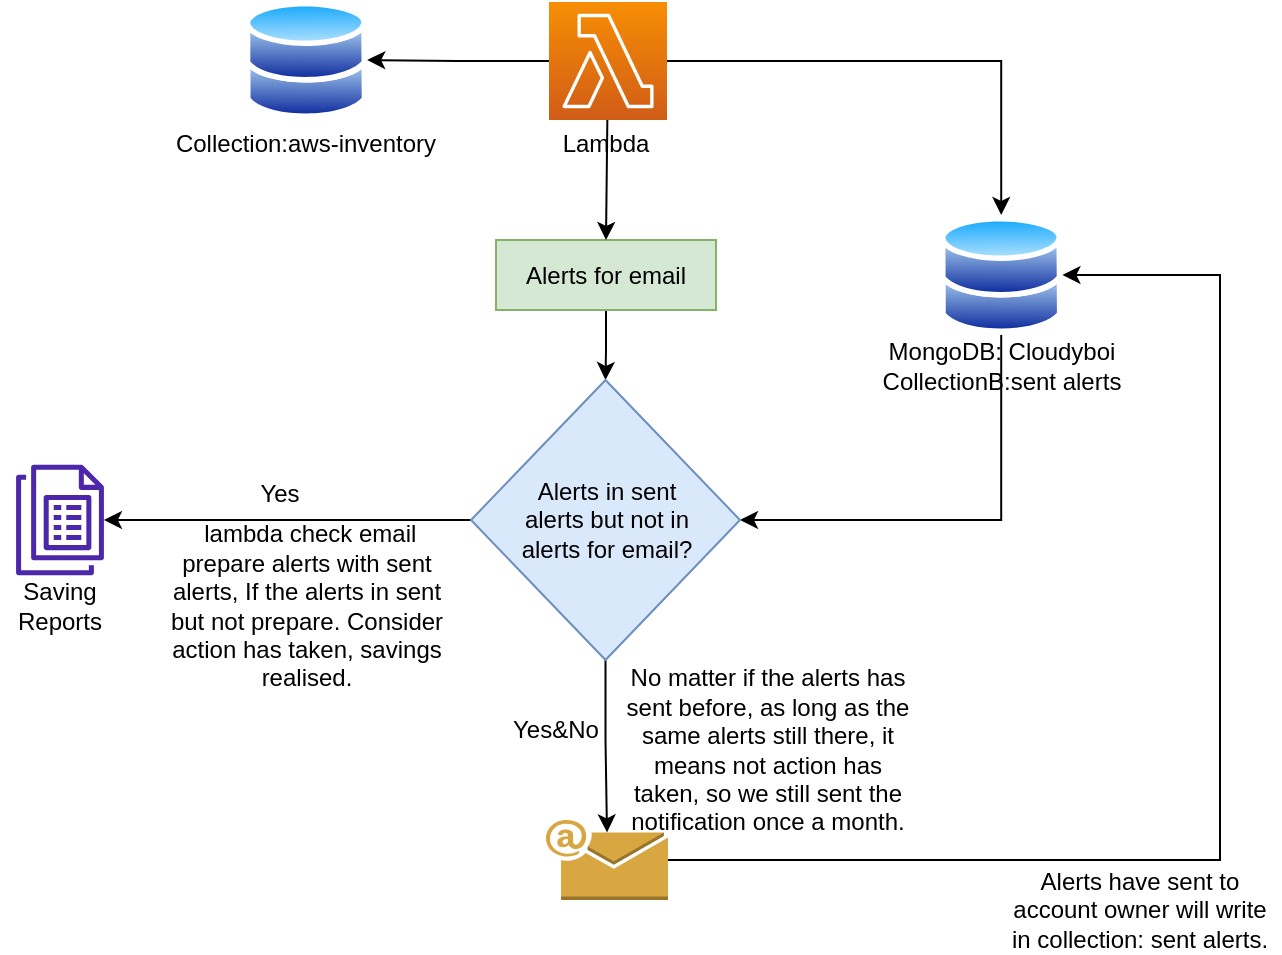<mxfile version="21.6.2" type="github">
  <diagram name="Page-1" id="t_iNMAhHm-LLwGjUOS0Z">
    <mxGraphModel dx="1223" dy="642" grid="1" gridSize="10" guides="1" tooltips="1" connect="1" arrows="1" fold="1" page="1" pageScale="1" pageWidth="827" pageHeight="1169" math="0" shadow="0">
      <root>
        <mxCell id="0" />
        <mxCell id="1" parent="0" />
        <mxCell id="uKiwIMg_ENKwP3-ejCBC-64" style="edgeStyle=orthogonalEdgeStyle;rounded=0;orthogonalLoop=1;jettySize=auto;html=1;entryX=0.5;entryY=0;entryDx=0;entryDy=0;" edge="1" parent="1" source="zD13dyGdP_NljmLLcGju-5" target="uKiwIMg_ENKwP3-ejCBC-36">
          <mxGeometry relative="1" as="geometry" />
        </mxCell>
        <mxCell id="uKiwIMg_ENKwP3-ejCBC-70" style="edgeStyle=orthogonalEdgeStyle;rounded=0;orthogonalLoop=1;jettySize=auto;html=1;" edge="1" parent="1" source="zD13dyGdP_NljmLLcGju-5" target="zD13dyGdP_NljmLLcGju-6">
          <mxGeometry relative="1" as="geometry" />
        </mxCell>
        <mxCell id="zD13dyGdP_NljmLLcGju-6" value="" style="image;aspect=fixed;perimeter=ellipsePerimeter;html=1;align=center;shadow=0;dashed=0;spacingTop=3;image=img/lib/active_directory/databases.svg;" parent="1" vertex="1">
          <mxGeometry x="172.39" y="440" width="61.22" height="60" as="geometry" />
        </mxCell>
        <mxCell id="uKiwIMg_ENKwP3-ejCBC-106" style="edgeStyle=orthogonalEdgeStyle;rounded=0;orthogonalLoop=1;jettySize=auto;html=1;entryX=1;entryY=0.5;entryDx=0;entryDy=0;" edge="1" parent="1" source="zD13dyGdP_NljmLLcGju-7" target="uKiwIMg_ENKwP3-ejCBC-36">
          <mxGeometry relative="1" as="geometry">
            <Array as="points">
              <mxPoint x="660" y="870" />
              <mxPoint x="660" y="578" />
            </Array>
          </mxGeometry>
        </mxCell>
        <mxCell id="zD13dyGdP_NljmLLcGju-7" value="" style="outlineConnect=0;dashed=0;verticalLabelPosition=bottom;verticalAlign=top;align=center;html=1;shape=mxgraph.aws3.email;fillColor=#D9A741;gradientColor=none;" parent="1" vertex="1">
          <mxGeometry x="323" y="850" width="61" height="40" as="geometry" />
        </mxCell>
        <mxCell id="zD13dyGdP_NljmLLcGju-16" value="" style="sketch=0;outlineConnect=0;fontColor=#232F3E;gradientColor=none;fillColor=#4D27AA;strokeColor=none;dashed=0;verticalLabelPosition=bottom;verticalAlign=top;align=center;html=1;fontSize=12;fontStyle=0;aspect=fixed;pointerEvents=1;shape=mxgraph.aws4.quicksight_paginated_reports;" parent="1" vertex="1">
          <mxGeometry x="58.04" y="672.38" width="43.92" height="55.25" as="geometry" />
        </mxCell>
        <mxCell id="zD13dyGdP_NljmLLcGju-23" value="Lambda" style="text;strokeColor=none;align=center;fillColor=none;html=1;verticalAlign=middle;whiteSpace=wrap;rounded=0;" parent="1" vertex="1">
          <mxGeometry x="323" y="497.25" width="60" height="30" as="geometry" />
        </mxCell>
        <mxCell id="zD13dyGdP_NljmLLcGju-26" value="Saving Reports" style="text;strokeColor=none;align=center;fillColor=none;html=1;verticalAlign=middle;whiteSpace=wrap;rounded=0;" parent="1" vertex="1">
          <mxGeometry x="50.0" y="727.63" width="60" height="30" as="geometry" />
        </mxCell>
        <mxCell id="zD13dyGdP_NljmLLcGju-32" value="Collection:aws-inventory" style="text;strokeColor=none;align=center;fillColor=none;html=1;verticalAlign=middle;whiteSpace=wrap;rounded=0;" parent="1" vertex="1">
          <mxGeometry x="133" y="497.25" width="140" height="30" as="geometry" />
        </mxCell>
        <mxCell id="uKiwIMg_ENKwP3-ejCBC-98" style="edgeStyle=orthogonalEdgeStyle;rounded=0;orthogonalLoop=1;jettySize=auto;html=1;entryX=1;entryY=0.5;entryDx=0;entryDy=0;" edge="1" parent="1" source="uKiwIMg_ENKwP3-ejCBC-36" target="uKiwIMg_ENKwP3-ejCBC-76">
          <mxGeometry relative="1" as="geometry">
            <Array as="points">
              <mxPoint x="551" y="700" />
            </Array>
          </mxGeometry>
        </mxCell>
        <mxCell id="uKiwIMg_ENKwP3-ejCBC-36" value="" style="image;aspect=fixed;perimeter=ellipsePerimeter;html=1;align=center;shadow=0;dashed=0;spacingTop=3;image=img/lib/active_directory/databases.svg;" vertex="1" parent="1">
          <mxGeometry x="520" y="547.5" width="61.22" height="60" as="geometry" />
        </mxCell>
        <mxCell id="uKiwIMg_ENKwP3-ejCBC-37" value="MongoDB: Cloudyboi&lt;br&gt;CollectionB:sent alerts" style="text;strokeColor=none;align=center;fillColor=none;html=1;verticalAlign=middle;whiteSpace=wrap;rounded=0;" vertex="1" parent="1">
          <mxGeometry x="480.61" y="607.5" width="140" height="30" as="geometry" />
        </mxCell>
        <mxCell id="uKiwIMg_ENKwP3-ejCBC-65" value="&amp;nbsp;lambda check email prepare alerts with sent alerts, If the alerts in sent but not prepare. Consider action has taken, savings realised." style="text;strokeColor=none;align=center;fillColor=none;html=1;verticalAlign=middle;whiteSpace=wrap;rounded=0;" vertex="1" parent="1">
          <mxGeometry x="133.61" y="727.63" width="139.39" height="30" as="geometry" />
        </mxCell>
        <mxCell id="uKiwIMg_ENKwP3-ejCBC-66" value="Alerts have sent to account owner will write in collection: sent alerts." style="text;strokeColor=none;align=center;fillColor=none;html=1;verticalAlign=middle;whiteSpace=wrap;rounded=0;" vertex="1" parent="1">
          <mxGeometry x="550" y="880" width="140" height="30" as="geometry" />
        </mxCell>
        <mxCell id="uKiwIMg_ENKwP3-ejCBC-87" style="edgeStyle=orthogonalEdgeStyle;rounded=0;orthogonalLoop=1;jettySize=auto;html=1;entryX=0.5;entryY=0;entryDx=0;entryDy=0;" edge="1" parent="1" source="uKiwIMg_ENKwP3-ejCBC-69" target="uKiwIMg_ENKwP3-ejCBC-76">
          <mxGeometry relative="1" as="geometry" />
        </mxCell>
        <mxCell id="uKiwIMg_ENKwP3-ejCBC-69" value="Alerts for email" style="rounded=0;whiteSpace=wrap;html=1;fillColor=#d5e8d4;strokeColor=#82b366;" vertex="1" parent="1">
          <mxGeometry x="298" y="560" width="110" height="35" as="geometry" />
        </mxCell>
        <mxCell id="uKiwIMg_ENKwP3-ejCBC-75" value="" style="endArrow=classic;html=1;rounded=0;entryX=0.5;entryY=0;entryDx=0;entryDy=0;" edge="1" parent="1" source="zD13dyGdP_NljmLLcGju-5" target="uKiwIMg_ENKwP3-ejCBC-69">
          <mxGeometry width="50" height="50" relative="1" as="geometry">
            <mxPoint x="353" y="470" as="sourcePoint" />
            <mxPoint x="353" y="535" as="targetPoint" />
            <Array as="points" />
          </mxGeometry>
        </mxCell>
        <mxCell id="uKiwIMg_ENKwP3-ejCBC-94" style="edgeStyle=orthogonalEdgeStyle;rounded=0;orthogonalLoop=1;jettySize=auto;html=1;" edge="1" parent="1" source="uKiwIMg_ENKwP3-ejCBC-76" target="zD13dyGdP_NljmLLcGju-16">
          <mxGeometry relative="1" as="geometry" />
        </mxCell>
        <mxCell id="uKiwIMg_ENKwP3-ejCBC-102" style="edgeStyle=orthogonalEdgeStyle;rounded=0;orthogonalLoop=1;jettySize=auto;html=1;entryX=0.5;entryY=0.155;entryDx=0;entryDy=0;entryPerimeter=0;" edge="1" parent="1" source="uKiwIMg_ENKwP3-ejCBC-76" target="zD13dyGdP_NljmLLcGju-7">
          <mxGeometry relative="1" as="geometry" />
        </mxCell>
        <mxCell id="uKiwIMg_ENKwP3-ejCBC-76" value="Alerts in sent &lt;br&gt;alerts but not in &lt;br&gt;alerts for email?" style="rhombus;whiteSpace=wrap;html=1;fillColor=#dae8fc;strokeColor=#6c8ebf;" vertex="1" parent="1">
          <mxGeometry x="285.5" y="630" width="134.5" height="140" as="geometry" />
        </mxCell>
        <mxCell id="uKiwIMg_ENKwP3-ejCBC-86" value="" style="endArrow=classic;html=1;rounded=0;" edge="1" parent="1" target="zD13dyGdP_NljmLLcGju-5">
          <mxGeometry width="50" height="50" relative="1" as="geometry">
            <mxPoint x="353" y="470" as="sourcePoint" />
            <mxPoint x="353" y="535" as="targetPoint" />
            <Array as="points" />
          </mxGeometry>
        </mxCell>
        <mxCell id="zD13dyGdP_NljmLLcGju-5" value="" style="sketch=0;points=[[0,0,0],[0.25,0,0],[0.5,0,0],[0.75,0,0],[1,0,0],[0,1,0],[0.25,1,0],[0.5,1,0],[0.75,1,0],[1,1,0],[0,0.25,0],[0,0.5,0],[0,0.75,0],[1,0.25,0],[1,0.5,0],[1,0.75,0]];outlineConnect=0;fontColor=#232F3E;gradientColor=#F78E04;gradientDirection=north;fillColor=#D05C17;strokeColor=#ffffff;dashed=0;verticalLabelPosition=bottom;verticalAlign=top;align=center;html=1;fontSize=12;fontStyle=0;aspect=fixed;shape=mxgraph.aws4.resourceIcon;resIcon=mxgraph.aws4.lambda;" parent="1" vertex="1">
          <mxGeometry x="324.5" y="441" width="59" height="59" as="geometry" />
        </mxCell>
        <mxCell id="uKiwIMg_ENKwP3-ejCBC-95" value="Yes" style="text;strokeColor=none;align=center;fillColor=none;html=1;verticalAlign=middle;whiteSpace=wrap;rounded=0;" vertex="1" parent="1">
          <mxGeometry x="160" y="672.38" width="60" height="30" as="geometry" />
        </mxCell>
        <mxCell id="uKiwIMg_ENKwP3-ejCBC-103" value="Yes&amp;amp;No" style="text;strokeColor=none;align=center;fillColor=none;html=1;verticalAlign=middle;whiteSpace=wrap;rounded=0;" vertex="1" parent="1">
          <mxGeometry x="298" y="790" width="60" height="30" as="geometry" />
        </mxCell>
        <mxCell id="uKiwIMg_ENKwP3-ejCBC-110" value="No matter if the alerts has sent before, as long as the same alerts still there, it means not action has taken, so we still sent the notification once a month." style="text;strokeColor=none;align=center;fillColor=none;html=1;verticalAlign=middle;whiteSpace=wrap;rounded=0;" vertex="1" parent="1">
          <mxGeometry x="358" y="770" width="152" height="90" as="geometry" />
        </mxCell>
      </root>
    </mxGraphModel>
  </diagram>
</mxfile>
